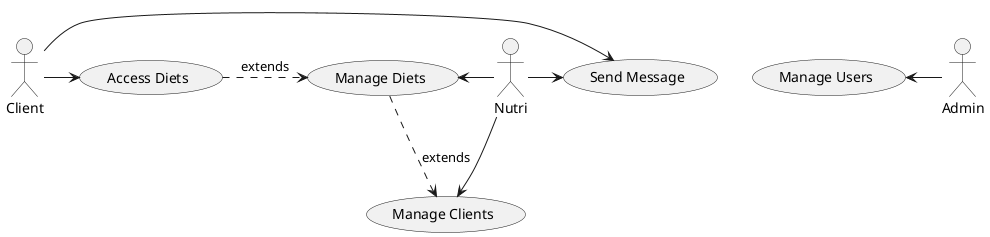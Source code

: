 @startuml Use Case

actor Client
actor Nutri
actor Admin

Admin -l-> (Manage Users)

Nutri --> (Manage Clients)
Nutri -l-> (Manage Diets)
Nutri -> (Send Message)
(Manage Clients) <. (Manage Diets) : extends

Client -> (Access Diets)
Client -> (Send Message)
(Access Diets) .> (Manage Diets) : extends

@enduml